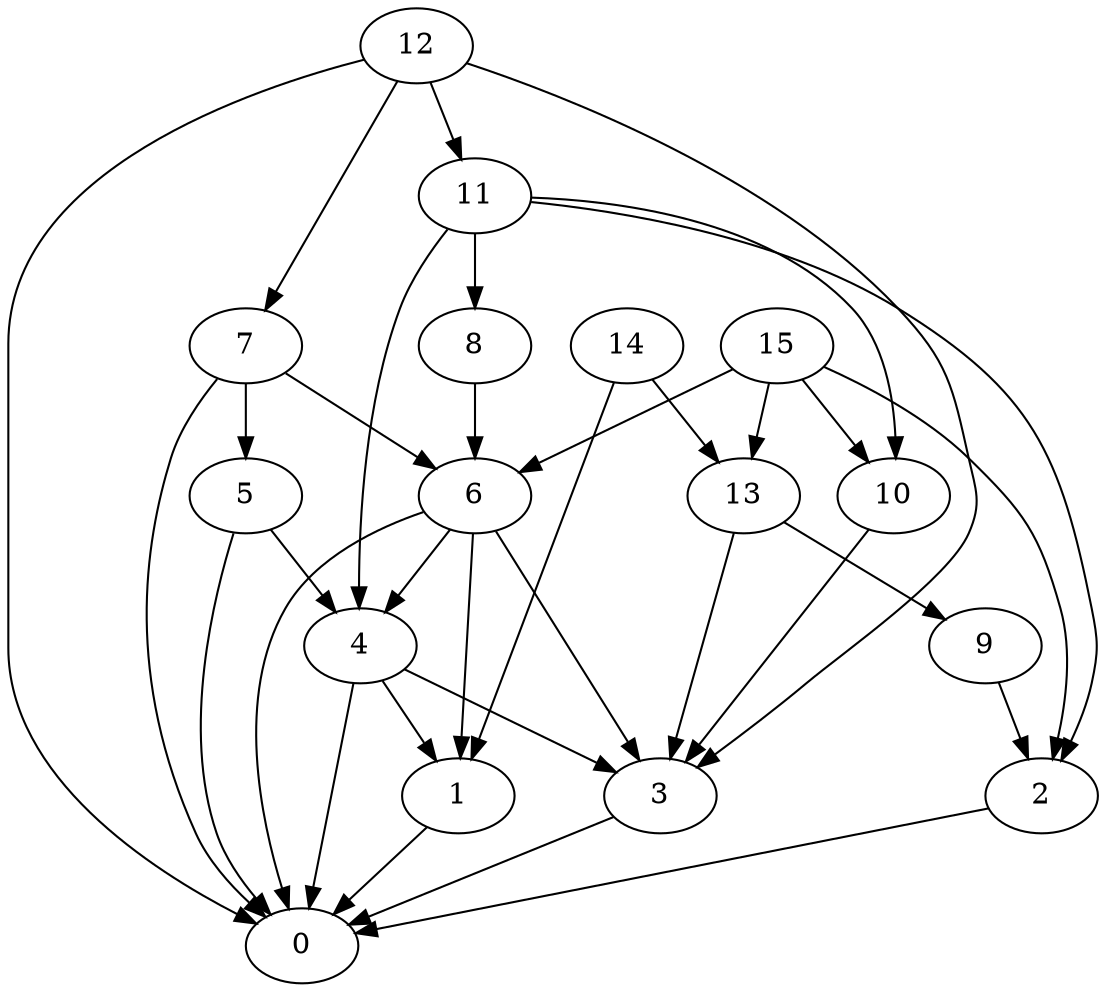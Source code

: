 digraph "Random_Nodes_16_Density_2.12_CCR_10.00_WeightType_Random" {
	graph ["Duplicate states"=0,
		GraphType=Random,
		"Max states in OPEN"=0,
		Modes="120000ms; topo-ordered tasks, ; Pruning: task equivalence, fixed order ready list, ; F-value: ; Optimisation: best schedule length (\
SL) optimisation on equal, ",
		NumberOfTasks=16,
		"Pruned using list schedule length"=14072,
		"States removed from OPEN"=0,
		TargetSystem="Homogeneous-4",
		"Time to schedule (ms)"=310,
		"Total idle time"=4,
		"Total schedule length"=66,
		"Total sequential time"=79,
		"Total states created"=25304
	];
	12	["Finish time"=6,
		Processor=0,
		"Start time"=0,
		Weight=6];
	11	["Finish time"=12,
		Processor=0,
		"Start time"=6,
		Weight=6];
	12 -> 11	[Weight=18];
	7	["Finish time"=24,
		Processor=1,
		"Start time"=21,
		Weight=3];
	12 -> 7	[Weight=9];
	3	["Finish time"=57,
		Processor=1,
		"Start time"=54,
		Weight=3];
	12 -> 3	[Weight=9];
	0	["Finish time"=66,
		Processor=1,
		"Start time"=57,
		Weight=9];
	12 -> 0	[Weight=27];
	8	["Finish time"=17,
		Processor=0,
		"Start time"=12,
		Weight=5];
	11 -> 8	[Weight=46];
	4	["Finish time"=46,
		Processor=1,
		"Start time"=41,
		Weight=5];
	11 -> 4	[Weight=14];
	2	["Finish time"=31,
		Processor=1,
		"Start time"=26,
		Weight=5];
	11 -> 2	[Weight=14];
	10	["Finish time"=54,
		Processor=1,
		"Start time"=52,
		Weight=2];
	11 -> 10	[Weight=37];
	6	["Finish time"=41,
		Processor=1,
		"Start time"=35,
		Weight=6];
	7 -> 6	[Weight=46];
	5	["Finish time"=33,
		Processor=1,
		"Start time"=31,
		Weight=2];
	7 -> 5	[Weight=18];
	7 -> 0	[Weight=9];
	15	["Finish time"=12,
		Processor=1,
		"Start time"=6,
		Weight=6];
	15 -> 6	[Weight=27];
	13	["Finish time"=19,
		Processor=1,
		"Start time"=12,
		Weight=7];
	15 -> 13	[Weight=18];
	15 -> 2	[Weight=46];
	15 -> 10	[Weight=37];
	8 -> 6	[Weight=18];
	14	["Finish time"=6,
		Processor=1,
		"Start time"=0,
		Weight=6];
	14 -> 13	[Weight=18];
	1	["Finish time"=52,
		Processor=1,
		"Start time"=46,
		Weight=6];
	14 -> 1	[Weight=18];
	6 -> 4	[Weight=27];
	6 -> 1	[Weight=9];
	6 -> 3	[Weight=14];
	6 -> 0	[Weight=37];
	9	["Finish time"=21,
		Processor=1,
		"Start time"=19,
		Weight=2];
	13 -> 9	[Weight=37];
	13 -> 3	[Weight=27];
	5 -> 4	[Weight=23];
	5 -> 0	[Weight=18];
	4 -> 1	[Weight=27];
	4 -> 3	[Weight=32];
	4 -> 0	[Weight=14];
	9 -> 2	[Weight=9];
	2 -> 0	[Weight=37];
	1 -> 0	[Weight=27];
	10 -> 3	[Weight=9];
	3 -> 0	[Weight=14];
}
